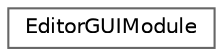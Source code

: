 digraph "Иерархия классов. Графический вид."
{
 // LATEX_PDF_SIZE
  bgcolor="transparent";
  edge [fontname=Helvetica,fontsize=10,labelfontname=Helvetica,labelfontsize=10];
  node [fontname=Helvetica,fontsize=10,shape=box,height=0.2,width=0.4];
  rankdir="LR";
  Node0 [id="Node000000",label="EditorGUIModule",height=0.2,width=0.4,color="grey40", fillcolor="white", style="filled",URL="$class_editor_g_u_i_module.html",tooltip=" "];
}

